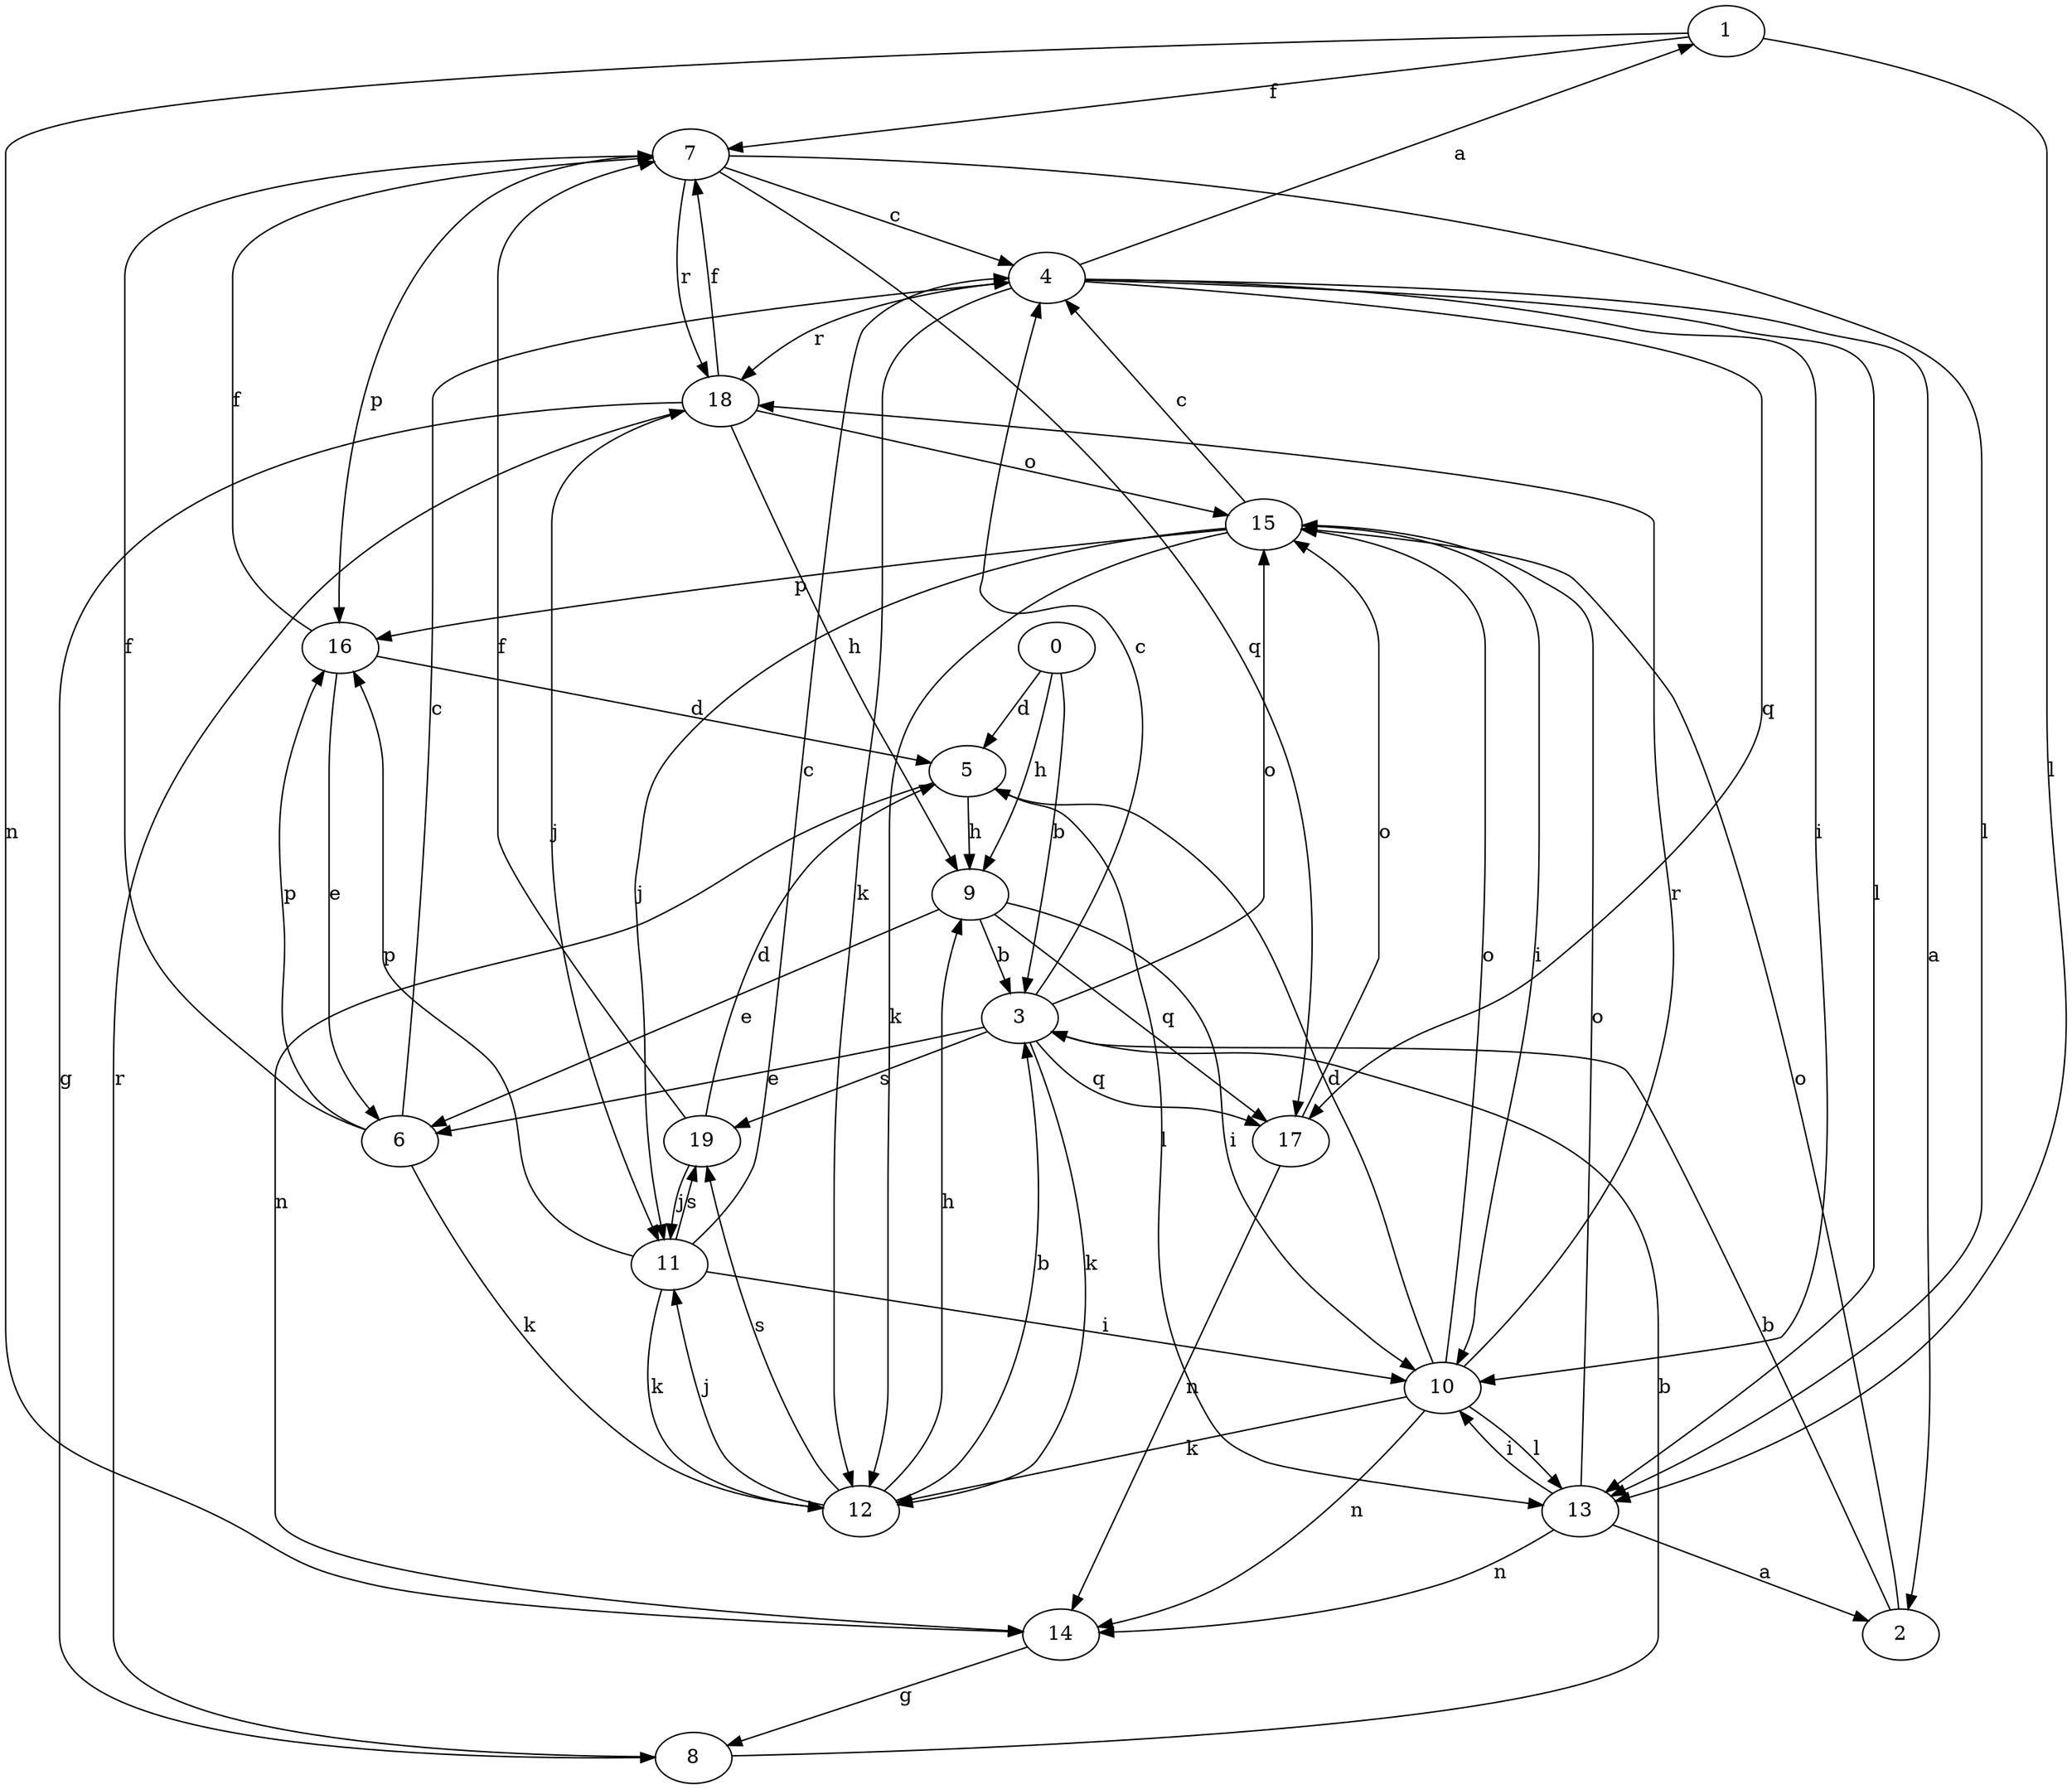 strict digraph  {
1;
2;
3;
4;
5;
6;
7;
8;
9;
10;
11;
12;
13;
14;
0;
15;
16;
17;
18;
19;
1 -> 7  [label=f];
1 -> 13  [label=l];
1 -> 14  [label=n];
2 -> 3  [label=b];
2 -> 15  [label=o];
3 -> 4  [label=c];
3 -> 6  [label=e];
3 -> 12  [label=k];
3 -> 15  [label=o];
3 -> 17  [label=q];
3 -> 19  [label=s];
4 -> 1  [label=a];
4 -> 2  [label=a];
4 -> 10  [label=i];
4 -> 12  [label=k];
4 -> 13  [label=l];
4 -> 17  [label=q];
4 -> 18  [label=r];
5 -> 9  [label=h];
5 -> 13  [label=l];
5 -> 14  [label=n];
6 -> 4  [label=c];
6 -> 7  [label=f];
6 -> 12  [label=k];
6 -> 16  [label=p];
7 -> 4  [label=c];
7 -> 13  [label=l];
7 -> 16  [label=p];
7 -> 17  [label=q];
7 -> 18  [label=r];
8 -> 3  [label=b];
8 -> 18  [label=r];
9 -> 3  [label=b];
9 -> 6  [label=e];
9 -> 10  [label=i];
9 -> 17  [label=q];
10 -> 5  [label=d];
10 -> 12  [label=k];
10 -> 13  [label=l];
10 -> 14  [label=n];
10 -> 15  [label=o];
10 -> 18  [label=r];
11 -> 4  [label=c];
11 -> 10  [label=i];
11 -> 12  [label=k];
11 -> 16  [label=p];
11 -> 19  [label=s];
12 -> 3  [label=b];
12 -> 9  [label=h];
12 -> 11  [label=j];
12 -> 19  [label=s];
13 -> 2  [label=a];
13 -> 10  [label=i];
13 -> 14  [label=n];
13 -> 15  [label=o];
14 -> 8  [label=g];
0 -> 3  [label=b];
0 -> 5  [label=d];
0 -> 9  [label=h];
15 -> 4  [label=c];
15 -> 10  [label=i];
15 -> 11  [label=j];
15 -> 12  [label=k];
15 -> 16  [label=p];
16 -> 5  [label=d];
16 -> 6  [label=e];
16 -> 7  [label=f];
17 -> 14  [label=n];
17 -> 15  [label=o];
18 -> 7  [label=f];
18 -> 8  [label=g];
18 -> 9  [label=h];
18 -> 11  [label=j];
18 -> 15  [label=o];
19 -> 5  [label=d];
19 -> 7  [label=f];
19 -> 11  [label=j];
}
